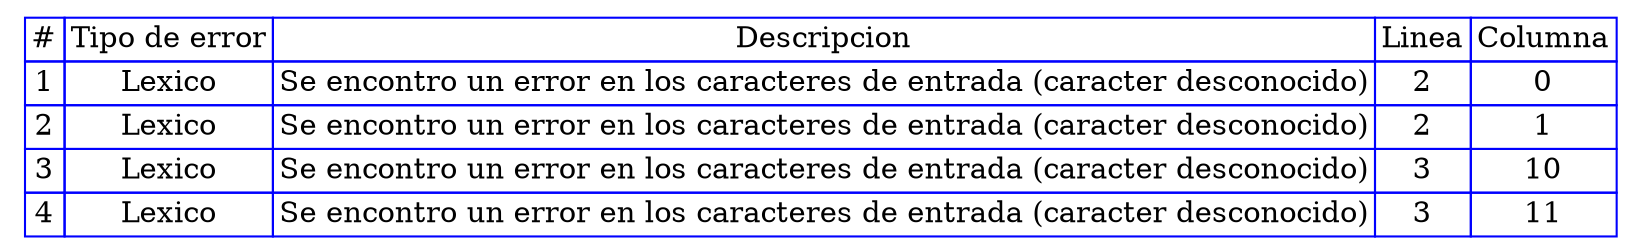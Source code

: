 digraph {

  tbl [

    shape=plaintext
    label=<
      <table border='0' cellborder='1' color='blue' cellspacing='0'>
        <tr><td>#</td><td>Tipo de error</td><td>Descripcion</td><td>Linea</td><td>Columna</td></tr><tr><td>1</td><td>Lexico</td><td>Se encontro un error en los caracteres de entrada (caracter desconocido)</td><td>2</td><td>0</td></tr>
<tr><td>2</td><td>Lexico</td><td>Se encontro un error en los caracteres de entrada (caracter desconocido)</td><td>2</td><td>1</td></tr>
<tr><td>3</td><td>Lexico</td><td>Se encontro un error en los caracteres de entrada (caracter desconocido)</td><td>3</td><td>10</td></tr>
<tr><td>4</td><td>Lexico</td><td>Se encontro un error en los caracteres de entrada (caracter desconocido)</td><td>3</td><td>11</td></tr>
</table>

    >];

}
